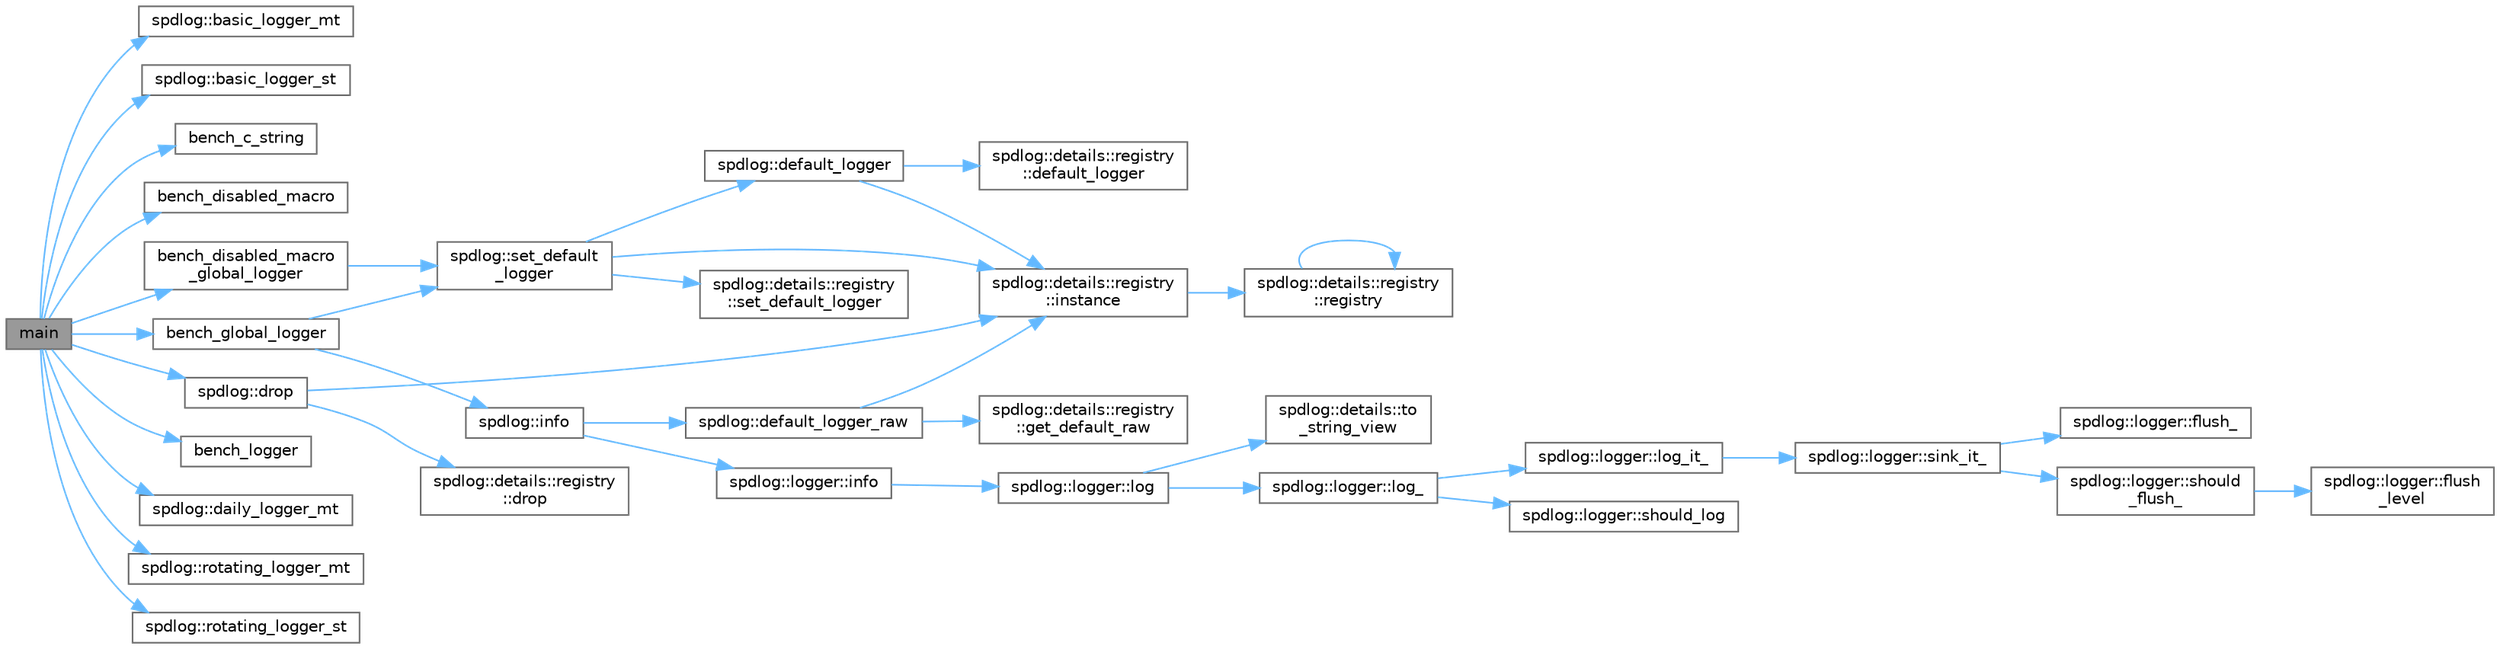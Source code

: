 digraph "main"
{
 // LATEX_PDF_SIZE
  bgcolor="transparent";
  edge [fontname=Helvetica,fontsize=10,labelfontname=Helvetica,labelfontsize=10];
  node [fontname=Helvetica,fontsize=10,shape=box,height=0.2,width=0.4];
  rankdir="LR";
  Node1 [id="Node000001",label="main",height=0.2,width=0.4,color="gray40", fillcolor="grey60", style="filled", fontcolor="black",tooltip=" "];
  Node1 -> Node2 [id="edge37_Node000001_Node000002",color="steelblue1",style="solid",tooltip=" "];
  Node2 [id="Node000002",label="spdlog::basic_logger_mt",height=0.2,width=0.4,color="grey40", fillcolor="white", style="filled",URL="$namespacespdlog.html#a2eb74c26f4058613a40baf1e1e612782",tooltip=" "];
  Node1 -> Node3 [id="edge38_Node000001_Node000003",color="steelblue1",style="solid",tooltip=" "];
  Node3 [id="Node000003",label="spdlog::basic_logger_st",height=0.2,width=0.4,color="grey40", fillcolor="white", style="filled",URL="$namespacespdlog.html#a90913683372b5b66851e62af08032942",tooltip=" "];
  Node1 -> Node4 [id="edge39_Node000001_Node000004",color="steelblue1",style="solid",tooltip=" "];
  Node4 [id="Node000004",label="bench_c_string",height=0.2,width=0.4,color="grey40", fillcolor="white", style="filled",URL="$latency_8cpp.html#af3fea32944dfe7b562114b528f95faac",tooltip=" "];
  Node1 -> Node5 [id="edge40_Node000001_Node000005",color="steelblue1",style="solid",tooltip=" "];
  Node5 [id="Node000005",label="bench_disabled_macro",height=0.2,width=0.4,color="grey40", fillcolor="white", style="filled",URL="$latency_8cpp.html#a9d8c0120620b41a0073c7c4d60b3bf01",tooltip=" "];
  Node1 -> Node6 [id="edge41_Node000001_Node000006",color="steelblue1",style="solid",tooltip=" "];
  Node6 [id="Node000006",label="bench_disabled_macro\l_global_logger",height=0.2,width=0.4,color="grey40", fillcolor="white", style="filled",URL="$latency_8cpp.html#aca2305e9bb013ea04dcbc0db69c1e518",tooltip=" "];
  Node6 -> Node7 [id="edge42_Node000006_Node000007",color="steelblue1",style="solid",tooltip=" "];
  Node7 [id="Node000007",label="spdlog::set_default\l_logger",height=0.2,width=0.4,color="grey40", fillcolor="white", style="filled",URL="$namespacespdlog.html#ad1f0e7767254eef0c4e23a6a2a40549c",tooltip=" "];
  Node7 -> Node8 [id="edge43_Node000007_Node000008",color="steelblue1",style="solid",tooltip=" "];
  Node8 [id="Node000008",label="spdlog::default_logger",height=0.2,width=0.4,color="grey40", fillcolor="white", style="filled",URL="$namespacespdlog.html#a8bfbc0528acec460b90b9f860a4b4043",tooltip=" "];
  Node8 -> Node9 [id="edge44_Node000008_Node000009",color="steelblue1",style="solid",tooltip=" "];
  Node9 [id="Node000009",label="spdlog::details::registry\l::default_logger",height=0.2,width=0.4,color="grey40", fillcolor="white", style="filled",URL="$classspdlog_1_1details_1_1registry.html#a0325433c66d277bb107cf94787ddfcf0",tooltip=" "];
  Node8 -> Node10 [id="edge45_Node000008_Node000010",color="steelblue1",style="solid",tooltip=" "];
  Node10 [id="Node000010",label="spdlog::details::registry\l::instance",height=0.2,width=0.4,color="grey40", fillcolor="white", style="filled",URL="$classspdlog_1_1details_1_1registry.html#aa03a75101aed166275ba27d0b2235e5d",tooltip=" "];
  Node10 -> Node11 [id="edge46_Node000010_Node000011",color="steelblue1",style="solid",tooltip=" "];
  Node11 [id="Node000011",label="spdlog::details::registry\l::registry",height=0.2,width=0.4,color="grey40", fillcolor="white", style="filled",URL="$classspdlog_1_1details_1_1registry.html#ab5c1a2f7b8e2e9eec4e0fa75d9167f3b",tooltip=" "];
  Node11 -> Node11 [id="edge47_Node000011_Node000011",color="steelblue1",style="solid",tooltip=" "];
  Node7 -> Node10 [id="edge48_Node000007_Node000010",color="steelblue1",style="solid",tooltip=" "];
  Node7 -> Node12 [id="edge49_Node000007_Node000012",color="steelblue1",style="solid",tooltip=" "];
  Node12 [id="Node000012",label="spdlog::details::registry\l::set_default_logger",height=0.2,width=0.4,color="grey40", fillcolor="white", style="filled",URL="$classspdlog_1_1details_1_1registry.html#a6aa709e8d71603cbe699e49f26223add",tooltip=" "];
  Node1 -> Node13 [id="edge50_Node000001_Node000013",color="steelblue1",style="solid",tooltip=" "];
  Node13 [id="Node000013",label="bench_global_logger",height=0.2,width=0.4,color="grey40", fillcolor="white", style="filled",URL="$latency_8cpp.html#a86fe687b6dfe56b2d11b7aaa3dac41e6",tooltip=" "];
  Node13 -> Node14 [id="edge51_Node000013_Node000014",color="steelblue1",style="solid",tooltip=" "];
  Node14 [id="Node000014",label="spdlog::info",height=0.2,width=0.4,color="grey40", fillcolor="white", style="filled",URL="$namespacespdlog.html#a578946b7e705af8de69840a29aea6b0d",tooltip=" "];
  Node14 -> Node15 [id="edge52_Node000014_Node000015",color="steelblue1",style="solid",tooltip=" "];
  Node15 [id="Node000015",label="spdlog::default_logger_raw",height=0.2,width=0.4,color="grey40", fillcolor="white", style="filled",URL="$namespacespdlog.html#a705f094f9897041b4e98bfe3c567ada0",tooltip=" "];
  Node15 -> Node16 [id="edge53_Node000015_Node000016",color="steelblue1",style="solid",tooltip=" "];
  Node16 [id="Node000016",label="spdlog::details::registry\l::get_default_raw",height=0.2,width=0.4,color="grey40", fillcolor="white", style="filled",URL="$classspdlog_1_1details_1_1registry.html#a4b75c50f0b310b84d2a93f3f1badd5a3",tooltip=" "];
  Node15 -> Node10 [id="edge54_Node000015_Node000010",color="steelblue1",style="solid",tooltip=" "];
  Node14 -> Node17 [id="edge55_Node000014_Node000017",color="steelblue1",style="solid",tooltip=" "];
  Node17 [id="Node000017",label="spdlog::logger::info",height=0.2,width=0.4,color="grey40", fillcolor="white", style="filled",URL="$classspdlog_1_1logger.html#a8e26d86fc4c55a8332f08b6bed462cbb",tooltip=" "];
  Node17 -> Node18 [id="edge56_Node000017_Node000018",color="steelblue1",style="solid",tooltip=" "];
  Node18 [id="Node000018",label="spdlog::logger::log",height=0.2,width=0.4,color="grey40", fillcolor="white", style="filled",URL="$classspdlog_1_1logger.html#a40cf6aff63e039865c000fa2b1cfde6a",tooltip=" "];
  Node18 -> Node19 [id="edge57_Node000018_Node000019",color="steelblue1",style="solid",tooltip=" "];
  Node19 [id="Node000019",label="spdlog::logger::log_",height=0.2,width=0.4,color="grey40", fillcolor="white", style="filled",URL="$classspdlog_1_1logger.html#a393d7bc2b8eb227e121f38e3573bbc88",tooltip=" "];
  Node19 -> Node20 [id="edge58_Node000019_Node000020",color="steelblue1",style="solid",tooltip=" "];
  Node20 [id="Node000020",label="spdlog::logger::log_it_",height=0.2,width=0.4,color="grey40", fillcolor="white", style="filled",URL="$classspdlog_1_1logger.html#af4f4e7fef776a4443e8e691dca560aec",tooltip=" "];
  Node20 -> Node21 [id="edge59_Node000020_Node000021",color="steelblue1",style="solid",tooltip=" "];
  Node21 [id="Node000021",label="spdlog::logger::sink_it_",height=0.2,width=0.4,color="grey40", fillcolor="white", style="filled",URL="$classspdlog_1_1logger.html#a903938d3018e32dedcbd090e624ab5ee",tooltip=" "];
  Node21 -> Node22 [id="edge60_Node000021_Node000022",color="steelblue1",style="solid",tooltip=" "];
  Node22 [id="Node000022",label="spdlog::logger::flush_",height=0.2,width=0.4,color="grey40", fillcolor="white", style="filled",URL="$classspdlog_1_1logger.html#a4410446ddde8880655f00729521e9718",tooltip=" "];
  Node21 -> Node23 [id="edge61_Node000021_Node000023",color="steelblue1",style="solid",tooltip=" "];
  Node23 [id="Node000023",label="spdlog::logger::should\l_flush_",height=0.2,width=0.4,color="grey40", fillcolor="white", style="filled",URL="$classspdlog_1_1logger.html#ad39bf7f0608d13e335dd19dfce484b36",tooltip=" "];
  Node23 -> Node24 [id="edge62_Node000023_Node000024",color="steelblue1",style="solid",tooltip=" "];
  Node24 [id="Node000024",label="spdlog::logger::flush\l_level",height=0.2,width=0.4,color="grey40", fillcolor="white", style="filled",URL="$classspdlog_1_1logger.html#a531a5fdd8cc96405858bf64a272614d3",tooltip=" "];
  Node19 -> Node25 [id="edge63_Node000019_Node000025",color="steelblue1",style="solid",tooltip=" "];
  Node25 [id="Node000025",label="spdlog::logger::should_log",height=0.2,width=0.4,color="grey40", fillcolor="white", style="filled",URL="$classspdlog_1_1logger.html#a94c77395570c462953ded4188aaaf655",tooltip=" "];
  Node18 -> Node26 [id="edge64_Node000018_Node000026",color="steelblue1",style="solid",tooltip=" "];
  Node26 [id="Node000026",label="spdlog::details::to\l_string_view",height=0.2,width=0.4,color="grey40", fillcolor="white", style="filled",URL="$namespacespdlog_1_1details.html#a24574d19e82c36c0bb29c751c098d039",tooltip=" "];
  Node13 -> Node7 [id="edge65_Node000013_Node000007",color="steelblue1",style="solid",tooltip=" "];
  Node1 -> Node27 [id="edge66_Node000001_Node000027",color="steelblue1",style="solid",tooltip=" "];
  Node27 [id="Node000027",label="bench_logger",height=0.2,width=0.4,color="grey40", fillcolor="white", style="filled",URL="$latency_8cpp.html#a0cd85645c17cd15bbe49baafdeee94fb",tooltip=" "];
  Node1 -> Node28 [id="edge67_Node000001_Node000028",color="steelblue1",style="solid",tooltip=" "];
  Node28 [id="Node000028",label="spdlog::daily_logger_mt",height=0.2,width=0.4,color="grey40", fillcolor="white", style="filled",URL="$namespacespdlog.html#a567e25496cb556661b8ab863102f431b",tooltip=" "];
  Node1 -> Node29 [id="edge68_Node000001_Node000029",color="steelblue1",style="solid",tooltip=" "];
  Node29 [id="Node000029",label="spdlog::drop",height=0.2,width=0.4,color="grey40", fillcolor="white", style="filled",URL="$namespacespdlog.html#aae7cf2be87ddada8e5dc0c6e41ffc887",tooltip=" "];
  Node29 -> Node30 [id="edge69_Node000029_Node000030",color="steelblue1",style="solid",tooltip=" "];
  Node30 [id="Node000030",label="spdlog::details::registry\l::drop",height=0.2,width=0.4,color="grey40", fillcolor="white", style="filled",URL="$classspdlog_1_1details_1_1registry.html#a54dd23ca57f53e6d74340f6853853130",tooltip=" "];
  Node29 -> Node10 [id="edge70_Node000029_Node000010",color="steelblue1",style="solid",tooltip=" "];
  Node1 -> Node31 [id="edge71_Node000001_Node000031",color="steelblue1",style="solid",tooltip=" "];
  Node31 [id="Node000031",label="spdlog::rotating_logger_mt",height=0.2,width=0.4,color="grey40", fillcolor="white", style="filled",URL="$namespacespdlog.html#a2221b0abb5e0550ec1937e28b4828b7f",tooltip=" "];
  Node1 -> Node32 [id="edge72_Node000001_Node000032",color="steelblue1",style="solid",tooltip=" "];
  Node32 [id="Node000032",label="spdlog::rotating_logger_st",height=0.2,width=0.4,color="grey40", fillcolor="white", style="filled",URL="$namespacespdlog.html#a0475c4de58684c741de8b4bb0fc0aaef",tooltip=" "];
}

